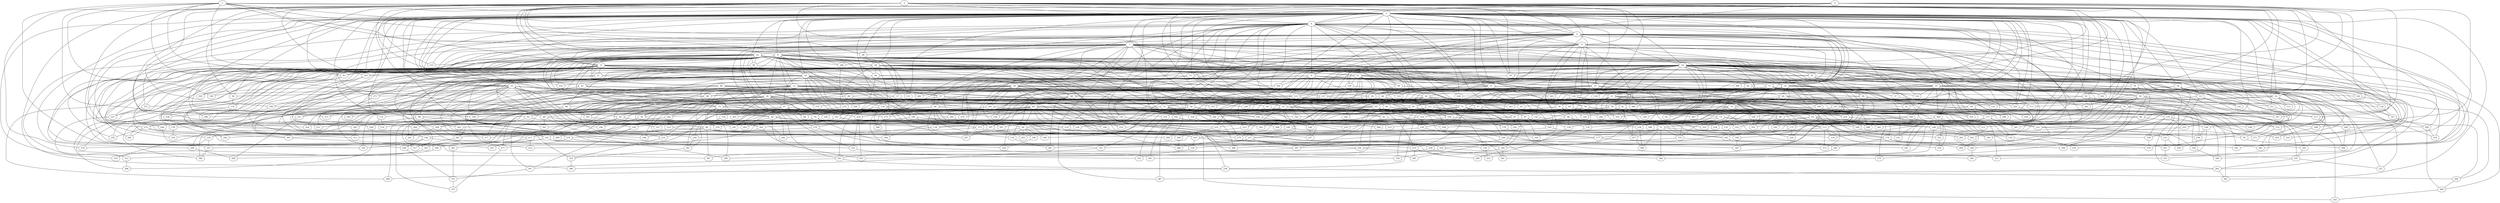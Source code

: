 strict graph "barabasi_albert_graph(400,3)" {
0;
1;
2;
3;
4;
5;
6;
7;
8;
9;
10;
11;
12;
13;
14;
15;
16;
17;
18;
19;
20;
21;
22;
23;
24;
25;
26;
27;
28;
29;
30;
31;
32;
33;
34;
35;
36;
37;
38;
39;
40;
41;
42;
43;
44;
45;
46;
47;
48;
49;
50;
51;
52;
53;
54;
55;
56;
57;
58;
59;
60;
61;
62;
63;
64;
65;
66;
67;
68;
69;
70;
71;
72;
73;
74;
75;
76;
77;
78;
79;
80;
81;
82;
83;
84;
85;
86;
87;
88;
89;
90;
91;
92;
93;
94;
95;
96;
97;
98;
99;
100;
101;
102;
103;
104;
105;
106;
107;
108;
109;
110;
111;
112;
113;
114;
115;
116;
117;
118;
119;
120;
121;
122;
123;
124;
125;
126;
127;
128;
129;
130;
131;
132;
133;
134;
135;
136;
137;
138;
139;
140;
141;
142;
143;
144;
145;
146;
147;
148;
149;
150;
151;
152;
153;
154;
155;
156;
157;
158;
159;
160;
161;
162;
163;
164;
165;
166;
167;
168;
169;
170;
171;
172;
173;
174;
175;
176;
177;
178;
179;
180;
181;
182;
183;
184;
185;
186;
187;
188;
189;
190;
191;
192;
193;
194;
195;
196;
197;
198;
199;
200;
201;
202;
203;
204;
205;
206;
207;
208;
209;
210;
211;
212;
213;
214;
215;
216;
217;
218;
219;
220;
221;
222;
223;
224;
225;
226;
227;
228;
229;
230;
231;
232;
233;
234;
235;
236;
237;
238;
239;
240;
241;
242;
243;
244;
245;
246;
247;
248;
249;
250;
251;
252;
253;
254;
255;
256;
257;
258;
259;
260;
261;
262;
263;
264;
265;
266;
267;
268;
269;
270;
271;
272;
273;
274;
275;
276;
277;
278;
279;
280;
281;
282;
283;
284;
285;
286;
287;
288;
289;
290;
291;
292;
293;
294;
295;
296;
297;
298;
299;
300;
301;
302;
303;
304;
305;
306;
307;
308;
309;
310;
311;
312;
313;
314;
315;
316;
317;
318;
319;
320;
321;
322;
323;
324;
325;
326;
327;
328;
329;
330;
331;
332;
333;
334;
335;
336;
337;
338;
339;
340;
341;
342;
343;
344;
345;
346;
347;
348;
349;
350;
351;
352;
353;
354;
355;
356;
357;
358;
359;
360;
361;
362;
363;
364;
365;
366;
367;
368;
369;
370;
371;
372;
373;
374;
375;
376;
377;
378;
379;
380;
381;
382;
383;
384;
385;
386;
387;
388;
389;
390;
391;
392;
393;
394;
395;
396;
397;
398;
399;
0 -- 3  [is_available=True, prob="1.0"];
0 -- 4  [is_available=True, prob="0.856176953314"];
0 -- 6  [is_available=True, prob="0.291679009699"];
0 -- 70  [is_available=True, prob="0.227763041459"];
0 -- 137  [is_available=True, prob="0.0287278995021"];
0 -- 202  [is_available=True, prob="1.0"];
0 -- 171  [is_available=True, prob="0.276693935734"];
0 -- 83  [is_available=True, prob="0.0638892438959"];
0 -- 213  [is_available=True, prob="1.0"];
0 -- 342  [is_available=True, prob="0.0916879487704"];
0 -- 153  [is_available=True, prob="0.180858209148"];
0 -- 122  [is_available=True, prob="0.678396579039"];
1 -- 3  [is_available=True, prob="0.416363867146"];
1 -- 7  [is_available=True, prob="0.276980738387"];
1 -- 104  [is_available=True, prob="0.352105052228"];
1 -- 9  [is_available=True, prob="0.57285625802"];
1 -- 10  [is_available=True, prob="0.800609737067"];
1 -- 44  [is_available=True, prob="0.997115001016"];
1 -- 175  [is_available=True, prob="0.529954454737"];
1 -- 17  [is_available=True, prob="0.566692059849"];
1 -- 21  [is_available=True, prob="0.918718082456"];
1 -- 92  [is_available=True, prob="1.0"];
1 -- 317  [is_available=True, prob="1.0"];
1 -- 158  [is_available=True, prob="0.440862467205"];
2 -- 3  [is_available=True, prob="0.873269892956"];
2 -- 4  [is_available=True, prob="0.522379779711"];
2 -- 5  [is_available=True, prob="1.0"];
2 -- 390  [is_available=True, prob="0.348691538203"];
2 -- 8  [is_available=True, prob="0.552592341468"];
2 -- 9  [is_available=True, prob="0.393808732065"];
2 -- 10  [is_available=True, prob="0.575813757681"];
2 -- 11  [is_available=True, prob="0.915385313866"];
2 -- 14  [is_available=True, prob="0.694895623803"];
2 -- 272  [is_available=True, prob="0.0707772108944"];
2 -- 18  [is_available=True, prob="0.512340552213"];
2 -- 22  [is_available=True, prob="0.159730219834"];
2 -- 26  [is_available=True, prob="0.0823599102797"];
2 -- 38  [is_available=True, prob="0.684424440407"];
2 -- 41  [is_available=True, prob="0.201399357771"];
2 -- 52  [is_available=True, prob="0.562044375026"];
2 -- 184  [is_available=True, prob="0.823220417617"];
2 -- 59  [is_available=True, prob="0.351767821187"];
2 -- 62  [is_available=True, prob="0.203176527476"];
2 -- 65  [is_available=True, prob="0.371472643864"];
2 -- 374  [is_available=True, prob="0.569786233538"];
2 -- 211  [is_available=True, prob="0.574110594378"];
2 -- 86  [is_available=True, prob="1.0"];
2 -- 221  [is_available=True, prob="0.467299885858"];
2 -- 105  [is_available=True, prob="1.0"];
2 -- 108  [is_available=True, prob="0.33826092211"];
2 -- 246  [is_available=True, prob="0.663618847532"];
2 -- 382  [is_available=True, prob="0.148125806194"];
3 -- 299  [is_available=True, prob="0.698373298138"];
3 -- 4  [is_available=True, prob="0.0952246336708"];
3 -- 5  [is_available=True, prob="0.103253190456"];
3 -- 6  [is_available=True, prob="0.489736242879"];
3 -- 7  [is_available=True, prob="0.956693069684"];
3 -- 8  [is_available=True, prob="1.0"];
3 -- 226  [is_available=True, prob="0.824251787529"];
3 -- 10  [is_available=True, prob="0.436452742797"];
3 -- 11  [is_available=True, prob="1.0"];
3 -- 12  [is_available=True, prob="0.911488618994"];
3 -- 258  [is_available=True, prob="1.0"];
3 -- 14  [is_available=True, prob="0.572824471925"];
3 -- 365  [is_available=True, prob="1.0"];
3 -- 16  [is_available=True, prob="0.37479440584"];
3 -- 18  [is_available=True, prob="1.0"];
3 -- 19  [is_available=True, prob="0.691887731374"];
3 -- 23  [is_available=True, prob="1.0"];
3 -- 25  [is_available=True, prob="1.0"];
3 -- 26  [is_available=True, prob="0.966364235872"];
3 -- 27  [is_available=True, prob="0.350338450426"];
3 -- 28  [is_available=True, prob="0.592052798995"];
3 -- 162  [is_available=True, prob="0.293987657341"];
3 -- 347  [is_available=True, prob="0.783193062013"];
3 -- 134  [is_available=True, prob="0.220094428844"];
3 -- 38  [is_available=True, prob="0.984458188077"];
3 -- 39  [is_available=True, prob="0.0131099840734"];
3 -- 168  [is_available=True, prob="0.409966393886"];
3 -- 169  [is_available=True, prob="1.0"];
3 -- 42  [is_available=True, prob="0.907332341148"];
3 -- 43  [is_available=True, prob="0.93343980041"];
3 -- 338  [is_available=True, prob="1.0"];
3 -- 177  [is_available=True, prob="0.731361728727"];
3 -- 178  [is_available=True, prob="0.542296370151"];
3 -- 179  [is_available=True, prob="0.524696843313"];
3 -- 52  [is_available=True, prob="0.823329414338"];
3 -- 53  [is_available=True, prob="0.111847604265"];
3 -- 55  [is_available=True, prob="1.0"];
3 -- 56  [is_available=True, prob="0.8419563886"];
3 -- 244  [is_available=True, prob="0.118083185339"];
3 -- 59  [is_available=True, prob="0.127609132215"];
3 -- 151  [is_available=True, prob="1.0"];
3 -- 64  [is_available=True, prob="1.0"];
3 -- 66  [is_available=True, prob="0.693390525925"];
3 -- 69  [is_available=True, prob="0.545248335436"];
3 -- 74  [is_available=True, prob="1.0"];
3 -- 311  [is_available=True, prob="0.737957520854"];
3 -- 77  [is_available=True, prob="0.950514431142"];
3 -- 206  [is_available=True, prob="0.41945257517"];
3 -- 79  [is_available=True, prob="0.727902883328"];
3 -- 80  [is_available=True, prob="1.0"];
3 -- 82  [is_available=True, prob="0.0986320679529"];
3 -- 215  [is_available=True, prob="0.518504767236"];
3 -- 335  [is_available=True, prob="0.314175482082"];
3 -- 350  [is_available=True, prob="0.598649380763"];
3 -- 165  [is_available=True, prob="0.949725566278"];
3 -- 188  [is_available=True, prob="0.865454456252"];
3 -- 98  [is_available=True, prob="0.940664122304"];
3 -- 166  [is_available=True, prob="0.705745943749"];
3 -- 105  [is_available=True, prob="0.419866682114"];
3 -- 363  [is_available=True, prob="1.0"];
3 -- 274  [is_available=True, prob="0.862254572064"];
3 -- 368  [is_available=True, prob="0.531447829945"];
3 -- 371  [is_available=True, prob="1.0"];
3 -- 116  [is_available=True, prob="0.89492971246"];
3 -- 117  [is_available=True, prob="0.633156223736"];
3 -- 153  [is_available=True, prob="1.0"];
3 -- 379  [is_available=True, prob="0.592956660032"];
3 -- 252  [is_available=True, prob="1.0"];
3 -- 290  [is_available=True, prob="0.224529076571"];
3 -- 383  [is_available=True, prob="1.0"];
4 -- 132  [is_available=True, prob="0.542118884294"];
4 -- 5  [is_available=True, prob="0.963603714125"];
4 -- 6  [is_available=True, prob="0.936434393814"];
4 -- 11  [is_available=True, prob="0.324847421225"];
4 -- 12  [is_available=True, prob="0.425217793548"];
4 -- 15  [is_available=True, prob="0.585339663007"];
4 -- 275  [is_available=True, prob="0.422961409063"];
4 -- 20  [is_available=True, prob="0.116844697634"];
4 -- 283  [is_available=True, prob="0.881734812232"];
4 -- 30  [is_available=True, prob="0.379593819708"];
4 -- 288  [is_available=True, prob="0.273110886919"];
4 -- 166  [is_available=True, prob="0.25476557239"];
4 -- 46  [is_available=True, prob="0.425277677539"];
4 -- 55  [is_available=True, prob="0.22695102126"];
4 -- 312  [is_available=True, prob="1.0"];
4 -- 58  [is_available=True, prob="1.0"];
4 -- 189  [is_available=True, prob="0.490641738294"];
4 -- 321  [is_available=True, prob="1.0"];
4 -- 200  [is_available=True, prob="0.171106841166"];
4 -- 77  [is_available=True, prob="0.894025370991"];
4 -- 336  [is_available=True, prob="0.126682406857"];
4 -- 343  [is_available=True, prob="0.996615550343"];
4 -- 271  [is_available=True, prob="1.0"];
4 -- 226  [is_available=True, prob="0.355278607033"];
4 -- 106  [is_available=True, prob="0.7719466441"];
4 -- 107  [is_available=True, prob="0.0470730888729"];
4 -- 238  [is_available=True, prob="0.82667615381"];
4 -- 119  [is_available=True, prob="0.985718646378"];
4 -- 148  [is_available=True, prob="0.954967744198"];
4 -- 127  [is_available=True, prob="0.428785042049"];
5 -- 256  [is_available=True, prob="1.0"];
5 -- 133  [is_available=True, prob="0.24450386092"];
5 -- 7  [is_available=True, prob="0.519371201166"];
5 -- 14  [is_available=True, prob="0.666290759961"];
5 -- 143  [is_available=True, prob="0.420198711505"];
5 -- 18  [is_available=True, prob="1.0"];
5 -- 275  [is_available=True, prob="0.958697095479"];
5 -- 276  [is_available=True, prob="0.117062370632"];
5 -- 282  [is_available=True, prob="0.336634458685"];
5 -- 32  [is_available=True, prob="0.458203813031"];
5 -- 33  [is_available=True, prob="1.0"];
5 -- 290  [is_available=True, prob="1.0"];
5 -- 291  [is_available=True, prob="0.598297017923"];
5 -- 37  [is_available=True, prob="1.0"];
5 -- 172  [is_available=True, prob="0.736714096254"];
5 -- 181  [is_available=True, prob="1.0"];
5 -- 309  [is_available=True, prob="0.801491379018"];
5 -- 65  [is_available=True, prob="0.461295880976"];
5 -- 83  [is_available=True, prob="0.727519340706"];
5 -- 270  [is_available=True, prob="0.920592923002"];
5 -- 224  [is_available=True, prob="0.907213172636"];
5 -- 355  [is_available=True, prob="1.0"];
5 -- 101  [is_available=True, prob="0.12964984114"];
5 -- 358  [is_available=True, prob="0.755604014431"];
5 -- 365  [is_available=True, prob="0.825099020969"];
5 -- 368  [is_available=True, prob="0.427625648212"];
5 -- 120  [is_available=True, prob="1.0"];
6 -- 237  [is_available=True, prob="1.0"];
6 -- 294  [is_available=True, prob="1.0"];
6 -- 40  [is_available=True, prob="0.0907273120129"];
6 -- 13  [is_available=True, prob="0.653268950062"];
6 -- 15  [is_available=True, prob="0.519363976493"];
6 -- 368  [is_available=True, prob="1.0"];
6 -- 173  [is_available=True, prob="0.955743642236"];
6 -- 115  [is_available=True, prob="1.0"];
6 -- 382  [is_available=True, prob="0.657072578841"];
6 -- 54  [is_available=True, prob="1.0"];
6 -- 100  [is_available=True, prob="0.898866557446"];
6 -- 154  [is_available=True, prob="0.143814436393"];
6 -- 27  [is_available=True, prob="0.71992980151"];
6 -- 350  [is_available=True, prob="0.381614761135"];
6 -- 319  [is_available=True, prob="0.115303548197"];
7 -- 8  [is_available=True, prob="0.0762099187635"];
7 -- 387  [is_available=True, prob="0.656263998312"];
7 -- 22  [is_available=True, prob="0.370420050363"];
7 -- 152  [is_available=True, prob="0.650401287821"];
7 -- 26  [is_available=True, prob="1.0"];
7 -- 285  [is_available=True, prob="0.451477746491"];
7 -- 33  [is_available=True, prob="0.574438795388"];
7 -- 34  [is_available=True, prob="1.0"];
7 -- 164  [is_available=True, prob="1.0"];
7 -- 296  [is_available=True, prob="0.912787757712"];
7 -- 45  [is_available=True, prob="0.855560113377"];
7 -- 46  [is_available=True, prob="1.0"];
7 -- 50  [is_available=True, prob="1.0"];
7 -- 51  [is_available=True, prob="0.569159817476"];
7 -- 57  [is_available=True, prob="0.702404360332"];
7 -- 68  [is_available=True, prob="0.0260132075329"];
7 -- 71  [is_available=True, prob="0.978075302889"];
7 -- 201  [is_available=True, prob="0.707238507888"];
7 -- 75  [is_available=True, prob="0.371241991669"];
7 -- 84  [is_available=True, prob="0.918840239278"];
7 -- 220  [is_available=True, prob="0.796266059377"];
7 -- 228  [is_available=True, prob="0.936177857698"];
7 -- 357  [is_available=True, prob="1.0"];
7 -- 106  [is_available=True, prob="0.765221014626"];
7 -- 289  [is_available=True, prob="0.967267180366"];
7 -- 112  [is_available=True, prob="0.786210704796"];
7 -- 369  [is_available=True, prob="1.0"];
7 -- 376  [is_available=True, prob="0.641475901487"];
8 -- 128  [is_available=True, prob="0.97459982453"];
8 -- 9  [is_available=True, prob="1.0"];
8 -- 215  [is_available=True, prob="1.0"];
8 -- 13  [is_available=True, prob="0.527919274509"];
8 -- 399  [is_available=True, prob="0.474757047107"];
8 -- 17  [is_available=True, prob="0.759879861282"];
8 -- 19  [is_available=True, prob="0.412302738257"];
8 -- 278  [is_available=True, prob="0.390376961453"];
8 -- 151  [is_available=True, prob="0.147024970073"];
8 -- 24  [is_available=True, prob="0.854850050838"];
8 -- 153  [is_available=True, prob="1.0"];
8 -- 155  [is_available=True, prob="0.643740671712"];
8 -- 30  [is_available=True, prob="0.537452049202"];
8 -- 162  [is_available=True, prob="0.0315783365892"];
8 -- 219  [is_available=True, prob="0.912673614822"];
8 -- 36  [is_available=True, prob="1.0"];
8 -- 39  [is_available=True, prob="0.800957836981"];
8 -- 168  [is_available=True, prob="0.411455873235"];
8 -- 41  [is_available=True, prob="0.517787401315"];
8 -- 305  [is_available=True, prob="1.0"];
8 -- 51  [is_available=True, prob="1.0"];
8 -- 58  [is_available=True, prob="0.506476907335"];
8 -- 316  [is_available=True, prob="1.0"];
8 -- 192  [is_available=True, prob="0.9583802835"];
8 -- 66  [is_available=True, prob="1.0"];
8 -- 75  [is_available=True, prob="0.324266728199"];
8 -- 76  [is_available=True, prob="0.0854638051205"];
8 -- 227  [is_available=True, prob="0.162904600238"];
8 -- 87  [is_available=True, prob="0.837738867155"];
8 -- 91  [is_available=True, prob="1.0"];
8 -- 99  [is_available=True, prob="0.196341128912"];
8 -- 230  [is_available=True, prob="0.595611438228"];
8 -- 167  [is_available=True, prob="0.951386987586"];
8 -- 236  [is_available=True, prob="1.0"];
8 -- 244  [is_available=True, prob="0.641600538748"];
8 -- 297  [is_available=True, prob="0.80809193143"];
9 -- 135  [is_available=True, prob="0.537558358421"];
9 -- 13  [is_available=True, prob="1.0"];
9 -- 16  [is_available=True, prob="0.318906100507"];
9 -- 146  [is_available=True, prob="0.369818546339"];
9 -- 147  [is_available=True, prob="0.404191866517"];
9 -- 21  [is_available=True, prob="0.19060659576"];
9 -- 158  [is_available=True, prob="0.455211661708"];
9 -- 305  [is_available=True, prob="1.0"];
9 -- 170  [is_available=True, prob="0.249536735506"];
9 -- 172  [is_available=True, prob="0.173227576192"];
9 -- 45  [is_available=True, prob="0.316946611274"];
9 -- 49  [is_available=True, prob="0.674172219483"];
9 -- 56  [is_available=True, prob="0.378500243417"];
9 -- 61  [is_available=True, prob="0.614915466095"];
9 -- 62  [is_available=True, prob="0.346504309849"];
9 -- 324  [is_available=True, prob="0.865669149246"];
9 -- 73  [is_available=True, prob="0.223330654195"];
9 -- 397  [is_available=True, prob="0.908785516113"];
9 -- 89  [is_available=True, prob="1.0"];
9 -- 97  [is_available=True, prob="0.0643542252394"];
9 -- 98  [is_available=True, prob="0.386824993413"];
9 -- 105  [is_available=True, prob="0.941087150294"];
9 -- 253  [is_available=True, prob="0.64027257804"];
9 -- 19  [is_available=True, prob="0.99779021145"];
9 -- 361  [is_available=True, prob="0.33455209663"];
9 -- 125  [is_available=True, prob="0.962488203968"];
10 -- 324  [is_available=True, prob="1.0"];
10 -- 231  [is_available=True, prob="1.0"];
10 -- 393  [is_available=True, prob="0.946336184143"];
10 -- 266  [is_available=True, prob="0.488234127198"];
10 -- 305  [is_available=True, prob="0.978340305966"];
10 -- 204  [is_available=True, prob="1.0"];
10 -- 237  [is_available=True, prob="0.20383326045"];
10 -- 302  [is_available=True, prob="0.853559942039"];
10 -- 17  [is_available=True, prob="0.0681846539028"];
10 -- 82  [is_available=True, prob="0.540884054837"];
10 -- 342  [is_available=True, prob="0.719969613793"];
10 -- 311  [is_available=True, prob="0.974590266353"];
10 -- 185  [is_available=True, prob="0.540453089032"];
10 -- 90  [is_available=True, prob="0.160975677056"];
10 -- 338  [is_available=True, prob="0.709855127252"];
10 -- 191  [is_available=True, prob="0.0895486255359"];
11 -- 128  [is_available=True, prob="0.182758992012"];
11 -- 69  [is_available=True, prob="1.0"];
11 -- 198  [is_available=True, prob="1.0"];
11 -- 328  [is_available=True, prob="0.293957684209"];
11 -- 12  [is_available=True, prob="0.342265669393"];
11 -- 15  [is_available=True, prob="0.269761718019"];
11 -- 118  [is_available=True, prob="1.0"];
11 -- 22  [is_available=True, prob="0.886930601109"];
11 -- 119  [is_available=True, prob="0.253423867131"];
11 -- 164  [is_available=True, prob="0.181607437233"];
11 -- 319  [is_available=True, prob="0.0902954317781"];
11 -- 124  [is_available=True, prob="0.609914086404"];
11 -- 61  [is_available=True, prob="0.905520156633"];
11 -- 133  [is_available=True, prob="0.267912098101"];
12 -- 34  [is_available=True, prob="1.0"];
12 -- 42  [is_available=True, prob="0.0267888312261"];
12 -- 194  [is_available=True, prob="0.672955396816"];
12 -- 207  [is_available=True, prob="0.594680158777"];
12 -- 25  [is_available=True, prob="1.0"];
12 -- 157  [is_available=True, prob="0.0152891092538"];
13 -- 133  [is_available=True, prob="0.330957600936"];
13 -- 37  [is_available=True, prob="1.0"];
13 -- 391  [is_available=True, prob="0.796189677577"];
13 -- 170  [is_available=True, prob="0.574712438362"];
13 -- 203  [is_available=True, prob="0.170275931697"];
13 -- 78  [is_available=True, prob="0.110456643501"];
13 -- 376  [is_available=True, prob="0.651312380654"];
13 -- 114  [is_available=True, prob="0.357681405209"];
13 -- 20  [is_available=True, prob="0.894015394429"];
13 -- 341  [is_available=True, prob="0.922401201424"];
13 -- 151  [is_available=True, prob="0.618723870273"];
13 -- 88  [is_available=True, prob="1.0"];
13 -- 380  [is_available=True, prob="0.132960771783"];
13 -- 31  [is_available=True, prob="0.348786765603"];
14 -- 257  [is_available=True, prob="0.312963170914"];
14 -- 132  [is_available=True, prob="1.0"];
14 -- 262  [is_available=True, prob="0.40448370295"];
14 -- 137  [is_available=True, prob="0.538365087807"];
14 -- 394  [is_available=True, prob="0.882374804142"];
14 -- 141  [is_available=True, prob="0.934760818431"];
14 -- 143  [is_available=True, prob="0.778551287801"];
14 -- 16  [is_available=True, prob="0.000156034506158"];
14 -- 20  [is_available=True, prob="1.0"];
14 -- 21  [is_available=True, prob="0.9423395981"];
14 -- 23  [is_available=True, prob="0.973467116372"];
14 -- 25  [is_available=True, prob="0.856733286402"];
14 -- 29  [is_available=True, prob="0.21184201657"];
14 -- 31  [is_available=True, prob="0.512178278219"];
14 -- 33  [is_available=True, prob="0.21002030505"];
14 -- 291  [is_available=True, prob="0.505945696096"];
14 -- 36  [is_available=True, prob="0.870965227694"];
14 -- 167  [is_available=True, prob="0.697802672757"];
14 -- 44  [is_available=True, prob="0.561728983885"];
14 -- 301  [is_available=True, prob="1.0"];
14 -- 304  [is_available=True, prob="0.55016859556"];
14 -- 48  [is_available=True, prob="0.847085243615"];
14 -- 50  [is_available=True, prob="0.97461009207"];
14 -- 51  [is_available=True, prob="0.481549159687"];
14 -- 310  [is_available=True, prob="0.295976917008"];
14 -- 300  [is_available=True, prob="0.0761410016356"];
14 -- 186  [is_available=True, prob="0.737569047147"];
14 -- 59  [is_available=True, prob="1.0"];
14 -- 189  [is_available=True, prob="1.0"];
14 -- 318  [is_available=True, prob="0.815347032564"];
14 -- 322  [is_available=True, prob="0.254043629593"];
14 -- 202  [is_available=True, prob="0.0330999631935"];
14 -- 76  [is_available=True, prob="0.675970636154"];
14 -- 81  [is_available=True, prob="0.408906896873"];
14 -- 83  [is_available=True, prob="0.519564877909"];
14 -- 87  [is_available=True, prob="0.14208737812"];
14 -- 346  [is_available=True, prob="0.202579400159"];
14 -- 91  [is_available=True, prob="0.197535116386"];
14 -- 95  [is_available=True, prob="0.383719336262"];
14 -- 96  [is_available=True, prob="1.0"];
14 -- 353  [is_available=True, prob="1.0"];
14 -- 354  [is_available=True, prob="0.864438309909"];
14 -- 101  [is_available=True, prob="1.0"];
14 -- 108  [is_available=True, prob="0.776832990556"];
14 -- 109  [is_available=True, prob="0.419236326663"];
14 -- 112  [is_available=True, prob="0.197463717543"];
14 -- 242  [is_available=True, prob="0.867707818289"];
14 -- 120  [is_available=True, prob="0.530351661622"];
14 -- 149  [is_available=True, prob="0.858979197907"];
15 -- 192  [is_available=True, prob="1.0"];
15 -- 102  [is_available=True, prob="0.860516187349"];
15 -- 104  [is_available=True, prob="0.675088134011"];
15 -- 234  [is_available=True, prob="1.0"];
15 -- 362  [is_available=True, prob="0.273062490117"];
15 -- 260  [is_available=True, prob="0.880168355585"];
15 -- 266  [is_available=True, prob="0.22809293441"];
16 -- 147  [is_available=True, prob="0.652520433386"];
16 -- 259  [is_available=True, prob="1.0"];
16 -- 81  [is_available=True, prob="1.0"];
16 -- 115  [is_available=True, prob="1.0"];
16 -- 315  [is_available=True, prob="1.0"];
16 -- 124  [is_available=True, prob="0.943707110209"];
16 -- 222  [is_available=True, prob="0.501068956817"];
17 -- 212  [is_available=True, prob="0.610300423613"];
17 -- 85  [is_available=True, prob="0.124996520095"];
18 -- 71  [is_available=True, prob="0.982033046129"];
18 -- 113  [is_available=True, prob="0.843562731584"];
18 -- 131  [is_available=True, prob="0.229978943227"];
18 -- 53  [is_available=True, prob="0.253443885019"];
18 -- 29  [is_available=True, prob="0.845130090964"];
19 -- 140  [is_available=True, prob="0.898785360687"];
19 -- 272  [is_available=True, prob="0.0716820131734"];
19 -- 273  [is_available=True, prob="1.0"];
19 -- 23  [is_available=True, prob="0.992396981975"];
19 -- 285  [is_available=True, prob="1.0"];
19 -- 30  [is_available=True, prob="0.579219479263"];
19 -- 161  [is_available=True, prob="1.0"];
19 -- 41  [is_available=True, prob="0.774856505727"];
19 -- 299  [is_available=True, prob="0.267435749186"];
19 -- 178  [is_available=True, prob="1.0"];
19 -- 53  [is_available=True, prob="0.451671297105"];
19 -- 57  [is_available=True, prob="0.994040992999"];
19 -- 188  [is_available=True, prob="0.395971124912"];
19 -- 67  [is_available=True, prob="0.675474983645"];
19 -- 208  [is_available=True, prob="0.874348634246"];
19 -- 337  [is_available=True, prob="0.438781770018"];
19 -- 350  [is_available=True, prob="0.119036030963"];
19 -- 380  [is_available=True, prob="0.117265135026"];
19 -- 235  [is_available=True, prob="1.0"];
19 -- 109  [is_available=True, prob="0.559176248065"];
19 -- 110  [is_available=True, prob="1.0"];
19 -- 115  [is_available=True, prob="0.981782418044"];
19 -- 252  [is_available=True, prob="0.88767325889"];
20 -- 109  [is_available=True, prob="1.0"];
20 -- 47  [is_available=True, prob="0.569744979382"];
20 -- 156  [is_available=True, prob="0.105445177817"];
21 -- 34  [is_available=True, prob="0.822089589856"];
21 -- 371  [is_available=True, prob="0.224527836852"];
22 -- 265  [is_available=True, prob="1.0"];
22 -- 140  [is_available=True, prob="0.371396218308"];
22 -- 269  [is_available=True, prob="1.0"];
22 -- 142  [is_available=True, prob="0.131870383415"];
22 -- 24  [is_available=True, prob="0.705284444221"];
22 -- 281  [is_available=True, prob="1.0"];
22 -- 27  [is_available=True, prob="0.89734839044"];
22 -- 28  [is_available=True, prob="0.912593509246"];
22 -- 32  [is_available=True, prob="0.755207811417"];
22 -- 35  [is_available=True, prob="1.0"];
22 -- 166  [is_available=True, prob="1.0"];
22 -- 39  [is_available=True, prob="0.843258886525"];
22 -- 49  [is_available=True, prob="1.0"];
22 -- 196  [is_available=True, prob="0.66813180339"];
22 -- 200  [is_available=True, prob="0.812521094263"];
22 -- 93  [is_available=True, prob="0.564646211572"];
22 -- 227  [is_available=True, prob="1.0"];
22 -- 111  [is_available=True, prob="0.634341173639"];
22 -- 252  [is_available=True, prob="0.404008602968"];
23 -- 228  [is_available=True, prob="0.205479536576"];
23 -- 334  [is_available=True, prob="0.888229553955"];
23 -- 198  [is_available=True, prob="0.212527426133"];
23 -- 232  [is_available=True, prob="0.707858195868"];
23 -- 137  [is_available=True, prob="0.653731002273"];
23 -- 80  [is_available=True, prob="1.0"];
23 -- 52  [is_available=True, prob="0.624457995533"];
23 -- 318  [is_available=True, prob="0.189827265388"];
23 -- 24  [is_available=True, prob="0.3666248588"];
23 -- 121  [is_available=True, prob="0.788368972068"];
23 -- 220  [is_available=True, prob="0.442857715652"];
23 -- 190  [is_available=True, prob="0.903459548987"];
23 -- 31  [is_available=True, prob="0.583265360659"];
24 -- 388  [is_available=True, prob="0.302024416305"];
24 -- 277  [is_available=True, prob="0.199182226567"];
24 -- 35  [is_available=True, prob="1.0"];
24 -- 292  [is_available=True, prob="1.0"];
24 -- 293  [is_available=True, prob="0.293521680136"];
24 -- 171  [is_available=True, prob="0.944677833615"];
24 -- 301  [is_available=True, prob="0.878280408455"];
24 -- 56  [is_available=True, prob="0.122648874316"];
24 -- 60  [is_available=True, prob="0.367253494183"];
24 -- 67  [is_available=True, prob="0.340011773773"];
24 -- 196  [is_available=True, prob="0.118609362473"];
24 -- 330  [is_available=True, prob="0.0301514298504"];
24 -- 203  [is_available=True, prob="1.0"];
24 -- 205  [is_available=True, prob="0.244124992376"];
24 -- 336  [is_available=True, prob="0.971925004542"];
24 -- 215  [is_available=True, prob="0.0646303349078"];
24 -- 230  [is_available=True, prob="0.302950826187"];
24 -- 246  [is_available=True, prob="1.0"];
24 -- 122  [is_available=True, prob="0.0723910113369"];
25 -- 304  [is_available=True, prob="1.0"];
25 -- 38  [is_available=True, prob="0.838068449821"];
25 -- 392  [is_available=True, prob="0.270620441659"];
25 -- 329  [is_available=True, prob="0.257965661432"];
25 -- 43  [is_available=True, prob="0.482672338203"];
25 -- 78  [is_available=True, prob="0.883578048671"];
25 -- 206  [is_available=True, prob="0.734885871628"];
25 -- 99  [is_available=True, prob="0.347511970494"];
25 -- 334  [is_available=True, prob="1.0"];
25 -- 248  [is_available=True, prob="0.369757444494"];
25 -- 332  [is_available=True, prob="0.727387297604"];
25 -- 122  [is_available=True, prob="1.0"];
25 -- 283  [is_available=True, prob="1.0"];
25 -- 92  [is_available=True, prob="0.376556631327"];
26 -- 28  [is_available=True, prob="0.619844424901"];
27 -- 128  [is_available=True, prob="0.705072129343"];
27 -- 37  [is_available=True, prob="0.167614995775"];
27 -- 182  [is_available=True, prob="0.608858927736"];
27 -- 79  [is_available=True, prob="0.537056520976"];
27 -- 80  [is_available=True, prob="1.0"];
27 -- 50  [is_available=True, prob="0.917606957551"];
27 -- 158  [is_available=True, prob="0.432273413299"];
27 -- 55  [is_available=True, prob="1.0"];
27 -- 152  [is_available=True, prob="0.45951870328"];
27 -- 54  [is_available=True, prob="0.346586975708"];
27 -- 156  [is_available=True, prob="1.0"];
27 -- 29  [is_available=True, prob="0.686770343687"];
27 -- 126  [is_available=True, prob="0.747227174211"];
27 -- 165  [is_available=True, prob="0.979596104461"];
28 -- 278  [is_available=True, prob="0.354669124898"];
28 -- 135  [is_available=True, prob="0.648634035765"];
28 -- 265  [is_available=True, prob="0.978445906046"];
28 -- 396  [is_available=True, prob="0.138230605824"];
28 -- 146  [is_available=True, prob="0.637630302082"];
28 -- 157  [is_available=True, prob="0.449836788667"];
28 -- 35  [is_available=True, prob="0.904001901731"];
28 -- 295  [is_available=True, prob="0.0410150112867"];
28 -- 40  [is_available=True, prob="1.0"];
28 -- 42  [is_available=True, prob="0.422815916725"];
28 -- 44  [is_available=True, prob="0.513055496688"];
28 -- 45  [is_available=True, prob="0.992402324109"];
28 -- 46  [is_available=True, prob="0.637641934769"];
28 -- 48  [is_available=True, prob="1.0"];
28 -- 65  [is_available=True, prob="1.0"];
28 -- 326  [is_available=True, prob="0.55578776687"];
28 -- 77  [is_available=True, prob="1.0"];
28 -- 211  [is_available=True, prob="0.318091102193"];
28 -- 85  [is_available=True, prob="0.934435122276"];
28 -- 214  [is_available=True, prob="0.137600226221"];
28 -- 88  [is_available=True, prob="0.91383163874"];
28 -- 89  [is_available=True, prob="0.17410769394"];
28 -- 235  [is_available=True, prob="1.0"];
28 -- 366  [is_available=True, prob="0.170522713465"];
28 -- 367  [is_available=True, prob="1.0"];
28 -- 374  [is_available=True, prob="0.71706062565"];
28 -- 121  [is_available=True, prob="0.129957416769"];
28 -- 124  [is_available=True, prob="0.95643861609"];
29 -- 294  [is_available=True, prob="0.546428031059"];
29 -- 70  [is_available=True, prob="0.836446783447"];
29 -- 199  [is_available=True, prob="0.0404123932993"];
29 -- 141  [is_available=True, prob="0.205154165897"];
29 -- 280  [is_available=True, prob="1.0"];
29 -- 378  [is_available=True, prob="0.0792249903973"];
30 -- 194  [is_available=True, prob="0.227885838567"];
30 -- 240  [is_available=True, prob="0.0102251403068"];
30 -- 183  [is_available=True, prob="1.0"];
30 -- 123  [is_available=True, prob="1.0"];
31 -- 32  [is_available=True, prob="0.842376227041"];
31 -- 288  [is_available=True, prob="0.0941720406179"];
31 -- 308  [is_available=True, prob="1.0"];
31 -- 293  [is_available=True, prob="0.0688608069192"];
31 -- 134  [is_available=True, prob="0.176009394078"];
31 -- 145  [is_available=True, prob="1.0"];
31 -- 40  [is_available=True, prob="0.182194622686"];
31 -- 76  [is_available=True, prob="0.86807544393"];
31 -- 47  [is_available=True, prob="0.124121920249"];
31 -- 72  [is_available=True, prob="0.432974770313"];
31 -- 370  [is_available=True, prob="0.552231032509"];
31 -- 269  [is_available=True, prob="0.426123082786"];
31 -- 398  [is_available=True, prob="0.807551675766"];
31 -- 54  [is_available=True, prob="0.653977307336"];
31 -- 88  [is_available=True, prob="0.152390331178"];
31 -- 120  [is_available=True, prob="0.830841406596"];
32 -- 248  [is_available=True, prob="1.0"];
33 -- 64  [is_available=True, prob="0.757487028395"];
33 -- 353  [is_available=True, prob="0.818950234869"];
33 -- 331  [is_available=True, prob="0.586966654546"];
33 -- 264  [is_available=True, prob="0.201971623359"];
33 -- 106  [is_available=True, prob="0.823939018605"];
33 -- 263  [is_available=True, prob="0.755063816804"];
33 -- 144  [is_available=True, prob="0.536047275076"];
33 -- 243  [is_available=True, prob="0.28144558174"];
33 -- 180  [is_available=True, prob="0.307331396402"];
33 -- 149  [is_available=True, prob="1.0"];
33 -- 118  [is_available=True, prob="0.77445450032"];
33 -- 202  [is_available=True, prob="0.0048241428785"];
33 -- 190  [is_available=True, prob="0.505882087411"];
34 -- 257  [is_available=True, prob="0.982077754558"];
34 -- 213  [is_available=True, prob="1.0"];
34 -- 67  [is_available=True, prob="0.267748115826"];
34 -- 36  [is_available=True, prob="1.0"];
34 -- 200  [is_available=True, prob="0.0287703864921"];
34 -- 201  [is_available=True, prob="0.640286911888"];
34 -- 236  [is_available=True, prob="0.128687026439"];
34 -- 371  [is_available=True, prob="0.521262759199"];
34 -- 397  [is_available=True, prob="0.694476878456"];
34 -- 48  [is_available=True, prob="0.522523595542"];
34 -- 216  [is_available=True, prob="0.634644676802"];
34 -- 195  [is_available=True, prob="0.0132382407116"];
34 -- 84  [is_available=True, prob="0.178092374279"];
34 -- 184  [is_available=True, prob="1.0"];
34 -- 377  [is_available=True, prob="0.880256859225"];
34 -- 127  [is_available=True, prob="0.160489686792"];
34 -- 232  [is_available=True, prob="0.17667091203"];
34 -- 85  [is_available=True, prob="1.0"];
35 -- 192  [is_available=True, prob="0.168407217396"];
35 -- 320  [is_available=True, prob="0.700052071041"];
35 -- 103  [is_available=True, prob="0.114408946272"];
35 -- 79  [is_available=True, prob="0.511757942317"];
35 -- 183  [is_available=True, prob="0.898521861375"];
35 -- 381  [is_available=True, prob="0.6058466307"];
35 -- 223  [is_available=True, prob="1.0"];
36 -- 96  [is_available=True, prob="1.0"];
36 -- 267  [is_available=True, prob="0.846744921369"];
36 -- 100  [is_available=True, prob="0.50678835968"];
36 -- 69  [is_available=True, prob="1.0"];
36 -- 233  [is_available=True, prob="0.74255651264"];
36 -- 43  [is_available=True, prob="0.541736871786"];
36 -- 47  [is_available=True, prob="0.912954238433"];
36 -- 148  [is_available=True, prob="1.0"];
36 -- 216  [is_available=True, prob="0.601895384787"];
36 -- 228  [is_available=True, prob="0.905480693579"];
36 -- 383  [is_available=True, prob="0.161363387146"];
37 -- 239  [is_available=True, prob="0.334022872101"];
38 -- 135  [is_available=True, prob="0.403065894774"];
39 -- 313  [is_available=True, prob="0.999584195868"];
39 -- 150  [is_available=True, prob="0.415765244098"];
40 -- 63  [is_available=True, prob="1.0"];
40 -- 142  [is_available=True, prob="1.0"];
41 -- 263  [is_available=True, prob="0.283759473186"];
41 -- 327  [is_available=True, prob="1.0"];
41 -- 340  [is_available=True, prob="1.0"];
41 -- 185  [is_available=True, prob="1.0"];
41 -- 57  [is_available=True, prob="0.956704546789"];
42 -- 384  [is_available=True, prob="0.0362642456532"];
42 -- 333  [is_available=True, prob="0.878756336814"];
42 -- 176  [is_available=True, prob="1.0"];
42 -- 123  [is_available=True, prob="0.758279411767"];
43 -- 132  [is_available=True, prob="1.0"];
44 -- 160  [is_available=True, prob="0.198718917998"];
44 -- 161  [is_available=True, prob="0.474615890389"];
44 -- 335  [is_available=True, prob="0.967264015696"];
45 -- 238  [is_available=True, prob="0.662772566104"];
45 -- 49  [is_available=True, prob="0.0185595017502"];
45 -- 334  [is_available=True, prob="0.864717764824"];
45 -- 222  [is_available=True, prob="0.258873556675"];
46 -- 68  [is_available=True, prob="1.0"];
46 -- 102  [is_available=True, prob="0.0599419097389"];
46 -- 70  [is_available=True, prob="0.440460627295"];
46 -- 348  [is_available=True, prob="0.826053567272"];
46 -- 74  [is_available=True, prob="0.607459140659"];
46 -- 167  [is_available=True, prob="0.915227856366"];
46 -- 364  [is_available=True, prob="0.967699450228"];
46 -- 346  [is_available=True, prob="0.612407000941"];
47 -- 97  [is_available=True, prob="0.332348833634"];
47 -- 66  [is_available=True, prob="1.0"];
47 -- 297  [is_available=True, prob="0.500862396501"];
47 -- 87  [is_available=True, prob="0.793593280437"];
48 -- 267  [is_available=True, prob="1.0"];
48 -- 326  [is_available=True, prob="1.0"];
48 -- 262  [is_available=True, prob="0.515217156749"];
48 -- 139  [is_available=True, prob="0.722067320005"];
48 -- 226  [is_available=True, prob="1.0"];
48 -- 121  [is_available=True, prob="0.558204588452"];
48 -- 60  [is_available=True, prob="0.0545451600719"];
48 -- 61  [is_available=True, prob="1.0"];
49 -- 99  [is_available=True, prob="1.0"];
49 -- 81  [is_available=True, prob="0.704576304271"];
49 -- 145  [is_available=True, prob="0.952216075088"];
49 -- 163  [is_available=True, prob="0.597889300482"];
49 -- 277  [is_available=True, prob="0.604446958285"];
49 -- 287  [is_available=True, prob="1.0"];
50 -- 235  [is_available=True, prob="0.346955202729"];
50 -- 107  [is_available=True, prob="0.656755086429"];
50 -- 181  [is_available=True, prob="0.424263242528"];
50 -- 398  [is_available=True, prob="0.576949825425"];
50 -- 381  [is_available=True, prob="1.0"];
50 -- 63  [is_available=True, prob="1.0"];
51 -- 225  [is_available=True, prob="1.0"];
51 -- 354  [is_available=True, prob="0.155535307673"];
51 -- 101  [is_available=True, prob="1.0"];
51 -- 268  [is_available=True, prob="0.482327624057"];
51 -- 209  [is_available=True, prob="0.818432509128"];
51 -- 210  [is_available=True, prob="0.836500723477"];
51 -- 182  [is_available=True, prob="0.476314446838"];
51 -- 264  [is_available=True, prob="1.0"];
51 -- 58  [is_available=True, prob="0.225085505424"];
51 -- 60  [is_available=True, prob="0.669761429205"];
51 -- 62  [is_available=True, prob="0.0452633253313"];
51 -- 351  [is_available=True, prob="0.424294803701"];
52 -- 247  [is_available=True, prob="0.8016967605"];
52 -- 110  [is_available=True, prob="0.700060905665"];
52 -- 111  [is_available=True, prob="0.837116577609"];
52 -- 112  [is_available=True, prob="0.27911269284"];
52 -- 339  [is_available=True, prob="1.0"];
52 -- 245  [is_available=True, prob="1.0"];
53 -- 258  [is_available=True, prob="0.12283984729"];
53 -- 233  [is_available=True, prob="0.62782149144"];
53 -- 75  [is_available=True, prob="0.986806002671"];
53 -- 141  [is_available=True, prob="0.747181824792"];
53 -- 247  [is_available=True, prob="0.46498111607"];
54 -- 264  [is_available=True, prob="1.0"];
54 -- 73  [is_available=True, prob="0.0906030940593"];
54 -- 138  [is_available=True, prob="1.0"];
54 -- 204  [is_available=True, prob="1.0"];
54 -- 176  [is_available=True, prob="0.898986197432"];
54 -- 114  [is_available=True, prob="0.753485318735"];
54 -- 248  [is_available=True, prob="1.0"];
55 -- 362  [is_available=True, prob="0.746586668682"];
55 -- 145  [is_available=True, prob="0.674053832898"];
55 -- 117  [is_available=True, prob="0.80812893103"];
55 -- 284  [is_available=True, prob="0.0241817169611"];
55 -- 382  [is_available=True, prob="1.0"];
56 -- 224  [is_available=True, prob="0.420459876394"];
56 -- 72  [is_available=True, prob="0.655896580476"];
56 -- 210  [is_available=True, prob="0.63936811963"];
56 -- 251  [is_available=True, prob="1.0"];
56 -- 92  [is_available=True, prob="0.0417970199534"];
57 -- 129  [is_available=True, prob="1.0"];
57 -- 131  [is_available=True, prob="0.761610426134"];
57 -- 68  [is_available=True, prob="0.419798470147"];
57 -- 107  [is_available=True, prob="0.878756714616"];
57 -- 108  [is_available=True, prob="1.0"];
57 -- 375  [is_available=True, prob="0.957201969354"];
57 -- 282  [is_available=True, prob="0.784942205094"];
58 -- 64  [is_available=True, prob="0.87881467753"];
58 -- 223  [is_available=True, prob="0.588660683333"];
59 -- 360  [is_available=True, prob="0.634955765631"];
59 -- 251  [is_available=True, prob="1.0"];
60 -- 336  [is_available=True, prob="0.977844032177"];
60 -- 98  [is_available=True, prob="0.0730461421218"];
60 -- 323  [is_available=True, prob="0.390412682046"];
60 -- 229  [is_available=True, prob="0.75569011719"];
60 -- 102  [is_available=True, prob="0.521093431371"];
60 -- 136  [is_available=True, prob="0.524339097999"];
60 -- 138  [is_available=True, prob="0.379261089738"];
60 -- 363  [is_available=True, prob="0.467516902774"];
60 -- 173  [is_available=True, prob="1.0"];
60 -- 344  [is_available=True, prob="0.746602190633"];
60 -- 82  [is_available=True, prob="1.0"];
60 -- 276  [is_available=True, prob="0.815818165957"];
60 -- 126  [is_available=True, prob="0.00557771010125"];
60 -- 89  [is_available=True, prob="1.0"];
60 -- 219  [is_available=True, prob="0.901179872578"];
60 -- 93  [is_available=True, prob="0.731435148744"];
60 -- 94  [is_available=True, prob="1.0"];
60 -- 319  [is_available=True, prob="0.66001708346"];
61 -- 129  [is_available=True, prob="0.774542269941"];
61 -- 392  [is_available=True, prob="1.0"];
61 -- 110  [is_available=True, prob="0.614588810664"];
61 -- 174  [is_available=True, prob="0.539356518766"];
61 -- 73  [is_available=True, prob="1.0"];
61 -- 185  [is_available=True, prob="1.0"];
61 -- 255  [is_available=True, prob="1.0"];
61 -- 63  [is_available=True, prob="0.709156028256"];
62 -- 111  [is_available=True, prob="1.0"];
62 -- 71  [is_available=True, prob="0.384174933788"];
63 -- 199  [is_available=True, prob="1.0"];
63 -- 221  [is_available=True, prob="1.0"];
63 -- 176  [is_available=True, prob="1.0"];
63 -- 168  [is_available=True, prob="0.602709863077"];
63 -- 180  [is_available=True, prob="0.517816923356"];
63 -- 213  [is_available=True, prob="1.0"];
63 -- 218  [is_available=True, prob="0.781466710713"];
63 -- 156  [is_available=True, prob="1.0"];
64 -- 352  [is_available=True, prob="1.0"];
64 -- 211  [is_available=True, prob="1.0"];
64 -- 307  [is_available=True, prob="1.0"];
64 -- 74  [is_available=True, prob="0.264058523053"];
64 -- 195  [is_available=True, prob="0.748865488137"];
65 -- 193  [is_available=True, prob="1.0"];
65 -- 197  [is_available=True, prob="0.000831529581943"];
65 -- 144  [is_available=True, prob="0.680684021536"];
65 -- 210  [is_available=True, prob="1.0"];
65 -- 86  [is_available=True, prob="0.346963461622"];
65 -- 95  [is_available=True, prob="0.769726935915"];
66 -- 72  [is_available=True, prob="1.0"];
66 -- 206  [is_available=True, prob="1.0"];
67 -- 224  [is_available=True, prob="0.975045417718"];
67 -- 393  [is_available=True, prob="0.171736684769"];
67 -- 173  [is_available=True, prob="0.472927161038"];
67 -- 304  [is_available=True, prob="0.0427263616989"];
67 -- 84  [is_available=True, prob="0.673824572973"];
67 -- 90  [is_available=True, prob="1.0"];
67 -- 282  [is_available=True, prob="1.0"];
67 -- 191  [is_available=True, prob="0.103808304134"];
68 -- 193  [is_available=True, prob="0.659944012141"];
68 -- 131  [is_available=True, prob="0.515452195299"];
68 -- 139  [is_available=True, prob="0.324252364538"];
68 -- 78  [is_available=True, prob="0.326023796898"];
68 -- 207  [is_available=True, prob="0.554609211211"];
68 -- 241  [is_available=True, prob="1.0"];
68 -- 163  [is_available=True, prob="0.170961984721"];
68 -- 345  [is_available=True, prob="1.0"];
68 -- 218  [is_available=True, prob="1.0"];
69 -- 357  [is_available=True, prob="0.694864243023"];
69 -- 329  [is_available=True, prob="0.110940390007"];
69 -- 398  [is_available=True, prob="0.480952121767"];
70 -- 97  [is_available=True, prob="0.166042299343"];
70 -- 261  [is_available=True, prob="0.438528130938"];
70 -- 114  [is_available=True, prob="1.0"];
70 -- 310  [is_available=True, prob="0.0313881245688"];
70 -- 279  [is_available=True, prob="0.365355485563"];
71 -- 356  [is_available=True, prob="0.680343766575"];
71 -- 136  [is_available=True, prob="0.00744814594171"];
71 -- 169  [is_available=True, prob="1.0"];
71 -- 154  [is_available=True, prob="0.890480708421"];
72 -- 257  [is_available=True, prob="1.0"];
72 -- 389  [is_available=True, prob="0.571710007498"];
72 -- 233  [is_available=True, prob="0.724914695625"];
72 -- 159  [is_available=True, prob="0.378335467636"];
72 -- 364  [is_available=True, prob="0.588417382849"];
72 -- 155  [is_available=True, prob="1.0"];
72 -- 127  [is_available=True, prob="1.0"];
73 -- 322  [is_available=True, prob="0.261509065139"];
73 -- 399  [is_available=True, prob="0.517860872146"];
73 -- 362  [is_available=True, prob="0.389820246559"];
73 -- 113  [is_available=True, prob="1.0"];
73 -- 308  [is_available=True, prob="0.556233986296"];
73 -- 149  [is_available=True, prob="0.628009834338"];
73 -- 123  [is_available=True, prob="0.828631996674"];
73 -- 125  [is_available=True, prob="0.887934411907"];
74 -- 96  [is_available=True, prob="1.0"];
74 -- 171  [is_available=True, prob="1.0"];
74 -- 205  [is_available=True, prob="1.0"];
74 -- 338  [is_available=True, prob="1.0"];
74 -- 155  [is_available=True, prob="0.475227648225"];
74 -- 214  [is_available=True, prob="1.0"];
74 -- 91  [is_available=True, prob="0.35457025528"];
75 -- 302  [is_available=True, prob="0.950447770403"];
75 -- 360  [is_available=True, prob="1.0"];
75 -- 340  [is_available=True, prob="1.0"];
75 -- 379  [is_available=True, prob="0.825839380481"];
75 -- 157  [is_available=True, prob="0.416731659281"];
76 -- 160  [is_available=True, prob="1.0"];
76 -- 203  [is_available=True, prob="0.792231972227"];
76 -- 144  [is_available=True, prob="0.510689342788"];
76 -- 307  [is_available=True, prob="1.0"];
76 -- 311  [is_available=True, prob="0.717599011752"];
77 -- 160  [is_available=True, prob="1.0"];
77 -- 197  [is_available=True, prob="0.632824173739"];
77 -- 263  [is_available=True, prob="1.0"];
77 -- 284  [is_available=True, prob="1.0"];
77 -- 234  [is_available=True, prob="0.231710875055"];
77 -- 332  [is_available=True, prob="0.934856032949"];
77 -- 307  [is_available=True, prob="0.670736313472"];
77 -- 118  [is_available=True, prob="1.0"];
77 -- 94  [is_available=True, prob="0.214723818259"];
78 -- 287  [is_available=True, prob="0.28232540272"];
78 -- 225  [is_available=True, prob="1.0"];
79 -- 232  [is_available=True, prob="0.680811361225"];
79 -- 270  [is_available=True, prob="0.429398651512"];
79 -- 177  [is_available=True, prob="0.146662868954"];
79 -- 274  [is_available=True, prob="0.494213829423"];
79 -- 246  [is_available=True, prob="1.0"];
79 -- 217  [is_available=True, prob="0.485933092751"];
79 -- 159  [is_available=True, prob="0.542701207214"];
80 -- 295  [is_available=True, prob="0.946861167356"];
81 -- 384  [is_available=True, prob="0.614541371017"];
81 -- 195  [is_available=True, prob="0.697464238477"];
81 -- 261  [is_available=True, prob="0.564998046502"];
81 -- 337  [is_available=True, prob="0.724156758783"];
81 -- 212  [is_available=True, prob="0.733392484343"];
81 -- 373  [is_available=True, prob="0.40571398073"];
81 -- 93  [is_available=True, prob="0.703044314848"];
82 -- 300  [is_available=True, prob="1.0"];
82 -- 303  [is_available=True, prob="0.365491581362"];
82 -- 90  [is_available=True, prob="0.576394993406"];
82 -- 138  [is_available=True, prob="0.0252440736971"];
83 -- 217  [is_available=True, prob="1.0"];
83 -- 292  [is_available=True, prob="0.415262974137"];
85 -- 172  [is_available=True, prob="0.781798008272"];
85 -- 117  [is_available=True, prob="0.0734319262057"];
85 -- 86  [is_available=True, prob="0.3259192459"];
86 -- 129  [is_available=True, prob="0.968705791588"];
86 -- 242  [is_available=True, prob="0.857139854166"];
86 -- 180  [is_available=True, prob="1.0"];
86 -- 116  [is_available=True, prob="0.182316280716"];
87 -- 225  [is_available=True, prob="0.203479911799"];
87 -- 165  [is_available=True, prob="0.937541048822"];
87 -- 198  [is_available=True, prob="0.752795649438"];
87 -- 328  [is_available=True, prob="0.653289555194"];
88 -- 290  [is_available=True, prob="0.61437172215"];
88 -- 104  [is_available=True, prob="0.434236208226"];
88 -- 301  [is_available=True, prob="0.162572226935"];
89 -- 391  [is_available=True, prob="0.23413494073"];
89 -- 348  [is_available=True, prob="0.470726075869"];
89 -- 94  [is_available=True, prob="0.761767289438"];
90 -- 103  [is_available=True, prob="0.546893595304"];
90 -- 331  [is_available=True, prob="0.504857332446"];
90 -- 367  [is_available=True, prob="0.629599811458"];
90 -- 377  [is_available=True, prob="0.00651404817993"];
90 -- 216  [is_available=True, prob="0.677594695758"];
90 -- 217  [is_available=True, prob="0.890970824729"];
90 -- 95  [is_available=True, prob="0.952325901966"];
92 -- 196  [is_available=True, prob="1.0"];
92 -- 327  [is_available=True, prob="0.686968376057"];
92 -- 296  [is_available=True, prob="0.573723651441"];
92 -- 126  [is_available=True, prob="0.452629811247"];
93 -- 384  [is_available=True, prob="1.0"];
93 -- 266  [is_available=True, prob="0.738919749208"];
93 -- 208  [is_available=True, prob="0.612344462494"];
94 -- 100  [is_available=True, prob="0.878391654563"];
94 -- 293  [is_available=True, prob="0.98179485845"];
94 -- 103  [is_available=True, prob="1.0"];
94 -- 136  [is_available=True, prob="0.666755771626"];
94 -- 139  [is_available=True, prob="1.0"];
94 -- 240  [is_available=True, prob="0.638428810091"];
94 -- 186  [is_available=True, prob="1.0"];
95 -- 306  [is_available=True, prob="0.616061092377"];
96 -- 113  [is_available=True, prob="1.0"];
96 -- 178  [is_available=True, prob="0.30827612805"];
96 -- 150  [is_available=True, prob="0.356459471135"];
96 -- 190  [is_available=True, prob="0.286441689682"];
97 -- 344  [is_available=True, prob="0.552267431282"];
97 -- 174  [is_available=True, prob="0.0737289910613"];
97 -- 273  [is_available=True, prob="0.187089758629"];
97 -- 244  [is_available=True, prob="0.229757044954"];
97 -- 152  [is_available=True, prob="0.680745508458"];
98 -- 295  [is_available=True, prob="0.883371399424"];
98 -- 119  [is_available=True, prob="0.509104321756"];
98 -- 343  [is_available=True, prob="0.592498848599"];
99 -- 134  [is_available=True, prob="0.727408476687"];
99 -- 396  [is_available=True, prob="0.218394335413"];
99 -- 268  [is_available=True, prob="0.953512943132"];
99 -- 243  [is_available=True, prob="0.963935342744"];
100 -- 326  [is_available=True, prob="0.0774520034995"];
101 -- 273  [is_available=True, prob="0.94394714482"];
101 -- 322  [is_available=True, prob="0.26854831626"];
102 -- 148  [is_available=True, prob="1.0"];
103 -- 373  [is_available=True, prob="1.0"];
103 -- 159  [is_available=True, prob="0.936317311501"];
105 -- 231  [is_available=True, prob="0.481912036125"];
105 -- 276  [is_available=True, prob="0.377909389893"];
105 -- 314  [is_available=True, prob="0.28070171345"];
107 -- 130  [is_available=True, prob="0.999353811315"];
107 -- 358  [is_available=True, prob="0.0614143027948"];
107 -- 279  [is_available=True, prob="0.56838251947"];
107 -- 194  [is_available=True, prob="1.0"];
107 -- 253  [is_available=True, prob="0.30659582044"];
107 -- 209  [is_available=True, prob="0.765181386092"];
107 -- 247  [is_available=True, prob="0.952910786143"];
107 -- 184  [is_available=True, prob="1.0"];
107 -- 154  [is_available=True, prob="0.364600805781"];
107 -- 250  [is_available=True, prob="0.195476981812"];
108 -- 355  [is_available=True, prob="1.0"];
109 -- 342  [is_available=True, prob="0.345287979507"];
109 -- 239  [is_available=True, prob="0.96601298029"];
110 -- 333  [is_available=True, prob="0.324291262475"];
111 -- 329  [is_available=True, prob="0.875519934071"];
113 -- 370  [is_available=True, prob="0.747144209307"];
113 -- 209  [is_available=True, prob="0.296170166889"];
113 -- 116  [is_available=True, prob="1.0"];
113 -- 373  [is_available=True, prob="0.407798616316"];
114 -- 130  [is_available=True, prob="1.0"];
114 -- 223  [is_available=True, prob="1.0"];
115 -- 256  [is_available=True, prob="1.0"];
115 -- 201  [is_available=True, prob="0.569472060157"];
115 -- 369  [is_available=True, prob="0.280281536029"];
115 -- 245  [is_available=True, prob="0.468369207573"];
115 -- 187  [is_available=True, prob="0.503210623742"];
115 -- 317  [is_available=True, prob="0.123877914919"];
117 -- 306  [is_available=True, prob="0.51597135"];
119 -- 352  [is_available=True, prob="0.970643141969"];
119 -- 265  [is_available=True, prob="0.662585816154"];
120 -- 147  [is_available=True, prob="0.993899782915"];
121 -- 260  [is_available=True, prob="1.0"];
121 -- 199  [is_available=True, prob="0.109948107633"];
121 -- 182  [is_available=True, prob="0.707775028473"];
121 -- 125  [is_available=True, prob="0.551152291608"];
124 -- 320  [is_available=True, prob="0.43202301821"];
124 -- 130  [is_available=True, prob="0.053014062039"];
124 -- 243  [is_available=True, prob="0.141300055319"];
124 -- 249  [is_available=True, prob="0.411850234165"];
125 -- 169  [is_available=True, prob="1.0"];
127 -- 150  [is_available=True, prob="0.98753958449"];
127 -- 142  [is_available=True, prob="1.0"];
127 -- 277  [is_available=True, prob="0.32133656502"];
127 -- 214  [is_available=True, prob="1.0"];
127 -- 229  [is_available=True, prob="0.354318106307"];
128 -- 254  [is_available=True, prob="0.266508593186"];
129 -- 280  [is_available=True, prob="1.0"];
130 -- 146  [is_available=True, prob="1.0"];
130 -- 325  [is_available=True, prob="0.602807987977"];
131 -- 259  [is_available=True, prob="0.665733904266"];
131 -- 339  [is_available=True, prob="1.0"];
131 -- 250  [is_available=True, prob="0.824181351969"];
131 -- 222  [is_available=True, prob="1.0"];
132 -- 188  [is_available=True, prob="1.0"];
132 -- 393  [is_available=True, prob="0.453528738907"];
134 -- 161  [is_available=True, prob="0.646503444375"];
134 -- 140  [is_available=True, prob="0.598862705019"];
134 -- 205  [is_available=True, prob="0.397936621751"];
134 -- 270  [is_available=True, prob="0.312689404933"];
134 -- 143  [is_available=True, prob="1.0"];
135 -- 236  [is_available=True, prob="0.218201531994"];
136 -- 254  [is_available=True, prob="0.420653316763"];
137 -- 175  [is_available=True, prob="0.386473445804"];
137 -- 369  [is_available=True, prob="0.815780356007"];
137 -- 179  [is_available=True, prob="0.286729484328"];
137 -- 376  [is_available=True, prob="1.0"];
138 -- 340  [is_available=True, prob="0.401446231528"];
139 -- 267  [is_available=True, prob="0.227103068781"];
140 -- 289  [is_available=True, prob="0.866071401533"];
140 -- 197  [is_available=True, prob="0.116710991853"];
140 -- 170  [is_available=True, prob="1.0"];
140 -- 316  [is_available=True, prob="1.0"];
140 -- 255  [is_available=True, prob="0.284174355949"];
142 -- 390  [is_available=True, prob="0.502401359213"];
143 -- 191  [is_available=True, prob="0.328257559921"];
143 -- 175  [is_available=True, prob="0.164650002835"];
145 -- 388  [is_available=True, prob="0.0233096767"];
145 -- 345  [is_available=True, prob="0.961669135075"];
146 -- 330  [is_available=True, prob="0.661581769371"];
146 -- 275  [is_available=True, prob="0.0161880111774"];
146 -- 189  [is_available=True, prob="0.816036786092"];
147 -- 300  [is_available=True, prob="1.0"];
148 -- 237  [is_available=True, prob="0.791815037085"];
149 -- 385  [is_available=True, prob="0.939381526538"];
149 -- 239  [is_available=True, prob="0.561464890224"];
150 -- 323  [is_available=True, prob="0.170877685604"];
151 -- 286  [is_available=True, prob="1.0"];
152 -- 271  [is_available=True, prob="0.309957877959"];
152 -- 310  [is_available=True, prob="0.350521971011"];
154 -- 241  [is_available=True, prob="0.516618532641"];
155 -- 164  [is_available=True, prob="0.615073728156"];
155 -- 344  [is_available=True, prob="0.109280193149"];
156 -- 162  [is_available=True, prob="0.475608985524"];
156 -- 187  [is_available=True, prob="1.0"];
157 -- 349  [is_available=True, prob="1.0"];
159 -- 163  [is_available=True, prob="0.663793244901"];
161 -- 358  [is_available=True, prob="1.0"];
161 -- 238  [is_available=True, prob="0.0893064658588"];
161 -- 208  [is_available=True, prob="0.521140680198"];
161 -- 313  [is_available=True, prob="0.629069214885"];
161 -- 186  [is_available=True, prob="0.785712969766"];
161 -- 378  [is_available=True, prob="0.0253513696881"];
162 -- 193  [is_available=True, prob="0.79500174059"];
162 -- 204  [is_available=True, prob="0.19134807812"];
162 -- 181  [is_available=True, prob="0.1565202295"];
162 -- 374  [is_available=True, prob="0.478999090283"];
163 -- 258  [is_available=True, prob="0.521554237613"];
163 -- 187  [is_available=True, prob="1.0"];
164 -- 385  [is_available=True, prob="1.0"];
165 -- 179  [is_available=True, prob="0.192804998936"];
165 -- 174  [is_available=True, prob="0.603559535661"];
166 -- 268  [is_available=True, prob="0.234118598204"];
168 -- 363  [is_available=True, prob="0.786073937931"];
168 -- 278  [is_available=True, prob="0.221665932432"];
169 -- 347  [is_available=True, prob="0.15551378964"];
170 -- 177  [is_available=True, prob="1.0"];
171 -- 324  [is_available=True, prob="0.405198115309"];
171 -- 261  [is_available=True, prob="0.200125194792"];
171 -- 221  [is_available=True, prob="0.580122954742"];
171 -- 351  [is_available=True, prob="0.686415553714"];
172 -- 274  [is_available=True, prob="0.664089934112"];
172 -- 269  [is_available=True, prob="0.133839473613"];
173 -- 394  [is_available=True, prob="0.903301367774"];
173 -- 286  [is_available=True, prob="1.0"];
174 -- 245  [is_available=True, prob="0.867370215546"];
174 -- 249  [is_available=True, prob="0.374566307516"];
174 -- 283  [is_available=True, prob="0.392449169748"];
175 -- 183  [is_available=True, prob="1.0"];
175 -- 220  [is_available=True, prob="0.351986274744"];
176 -- 229  [is_available=True, prob="1.0"];
177 -- 297  [is_available=True, prob="1.0"];
177 -- 249  [is_available=True, prob="1.0"];
177 -- 284  [is_available=True, prob="0.60195358846"];
178 -- 316  [is_available=True, prob="1.0"];
179 -- 250  [is_available=True, prob="0.418086350703"];
180 -- 339  [is_available=True, prob="0.598504142302"];
182 -- 218  [is_available=True, prob="0.621895864443"];
183 -- 291  [is_available=True, prob="1.0"];
184 -- 392  [is_available=True, prob="0.0604552745989"];
187 -- 372  [is_available=True, prob="1.0"];
188 -- 259  [is_available=True, prob="0.581538360341"];
189 -- 372  [is_available=True, prob="0.174676166743"];
192 -- 353  [is_available=True, prob="1.0"];
192 -- 231  [is_available=True, prob="0.447215209337"];
192 -- 387  [is_available=True, prob="0.284605565803"];
192 -- 308  [is_available=True, prob="1.0"];
192 -- 281  [is_available=True, prob="1.0"];
193 -- 335  [is_available=True, prob="0.271610680953"];
194 -- 234  [is_available=True, prob="1.0"];
194 -- 272  [is_available=True, prob="0.133588656746"];
194 -- 242  [is_available=True, prob="0.58407476475"];
196 -- 395  [is_available=True, prob="1.0"];
197 -- 260  [is_available=True, prob="0.137187022993"];
197 -- 207  [is_available=True, prob="0.128112929882"];
199 -- 359  [is_available=True, prob="0.622636576602"];
199 -- 323  [is_available=True, prob="1.0"];
200 -- 286  [is_available=True, prob="0.256487818952"];
201 -- 354  [is_available=True, prob="1.0"];
201 -- 219  [is_available=True, prob="0.931946671437"];
205 -- 337  [is_available=True, prob="0.180393534933"];
205 -- 212  [is_available=True, prob="0.455731562982"];
205 -- 343  [is_available=True, prob="0.534378325294"];
206 -- 306  [is_available=True, prob="1.0"];
208 -- 341  [is_available=True, prob="0.757623066273"];
208 -- 287  [is_available=True, prob="1.0"];
209 -- 347  [is_available=True, prob="1.0"];
209 -- 386  [is_available=True, prob="0.774998727719"];
210 -- 352  [is_available=True, prob="0.0523191013864"];
211 -- 325  [is_available=True, prob="0.532699476729"];
212 -- 394  [is_available=True, prob="0.331802418033"];
212 -- 230  [is_available=True, prob="0.230126504105"];
214 -- 303  [is_available=True, prob="1.0"];
214 -- 279  [is_available=True, prob="0.782100413153"];
215 -- 227  [is_available=True, prob="0.0671332380598"];
216 -- 314  [is_available=True, prob="0.901080173408"];
217 -- 296  [is_available=True, prob="0.791613025191"];
217 -- 253  [is_available=True, prob="1.0"];
219 -- 321  [is_available=True, prob="0.0297031597328"];
219 -- 303  [is_available=True, prob="0.147436607059"];
221 -- 271  [is_available=True, prob="0.849066923358"];
222 -- 359  [is_available=True, prob="0.627665633952"];
223 -- 298  [is_available=True, prob="0.149972950568"];
225 -- 298  [is_available=True, prob="0.105463455428"];
226 -- 331  [is_available=True, prob="0.25041097578"];
227 -- 312  [is_available=True, prob="0.902977696637"];
229 -- 281  [is_available=True, prob="1.0"];
229 -- 315  [is_available=True, prob="0.50842040797"];
230 -- 299  [is_available=True, prob="0.422957091452"];
230 -- 357  [is_available=True, prob="0.199635339151"];
233 -- 256  [is_available=True, prob="0.821020077582"];
233 -- 251  [is_available=True, prob="0.500107773401"];
235 -- 240  [is_available=True, prob="0.366099281886"];
235 -- 298  [is_available=True, prob="0.932903354899"];
238 -- 389  [is_available=True, prob="1.0"];
239 -- 320  [is_available=True, prob="0.758666064071"];
240 -- 241  [is_available=True, prob="0.277715617433"];
241 -- 314  [is_available=True, prob="1.0"];
242 -- 395  [is_available=True, prob="1.0"];
244 -- 330  [is_available=True, prob="1.0"];
245 -- 255  [is_available=True, prob="0.304127788279"];
248 -- 359  [is_available=True, prob="0.848007144492"];
248 -- 302  [is_available=True, prob="0.990483970659"];
248 -- 399  [is_available=True, prob="0.754878642605"];
248 -- 254  [is_available=True, prob="0.214211227688"];
249 -- 364  [is_available=True, prob="0.799751747695"];
250 -- 385  [is_available=True, prob="1.0"];
250 -- 367  [is_available=True, prob="0.424316378893"];
251 -- 325  [is_available=True, prob="0.321049365732"];
255 -- 332  [is_available=True, prob="0.705559792376"];
255 -- 262  [is_available=True, prob="0.994231835265"];
257 -- 389  [is_available=True, prob="0.257183420546"];
258 -- 396  [is_available=True, prob="1.0"];
258 -- 294  [is_available=True, prob="1.0"];
262 -- 383  [is_available=True, prob="0.231584265344"];
262 -- 387  [is_available=True, prob="0.145231539062"];
265 -- 361  [is_available=True, prob="0.14924173941"];
266 -- 341  [is_available=True, prob="0.977839412556"];
269 -- 366  [is_available=True, prob="1.0"];
270 -- 356  [is_available=True, prob="1.0"];
270 -- 348  [is_available=True, prob="0.94966987601"];
272 -- 355  [is_available=True, prob="0.868457130571"];
272 -- 292  [is_available=True, prob="0.849855045889"];
272 -- 365  [is_available=True, prob="0.98238208267"];
272 -- 285  [is_available=True, prob="0.356407651416"];
273 -- 328  [is_available=True, prob="0.33379943207"];
273 -- 289  [is_available=True, prob="1.0"];
275 -- 280  [is_available=True, prob="0.754228451433"];
275 -- 395  [is_available=True, prob="1.0"];
277 -- 375  [is_available=True, prob="0.720995443774"];
278 -- 327  [is_available=True, prob="0.696801382771"];
278 -- 321  [is_available=True, prob="0.450774474122"];
282 -- 288  [is_available=True, prob="0.548460868569"];
282 -- 391  [is_available=True, prob="0.703814626559"];
287 -- 317  [is_available=True, prob="0.377104016035"];
294 -- 309  [is_available=True, prob="0.579361096917"];
295 -- 313  [is_available=True, prob="0.257876617901"];
296 -- 312  [is_available=True, prob="1.0"];
296 -- 349  [is_available=True, prob="0.026254382209"];
297 -- 360  [is_available=True, prob="0.259001408647"];
298 -- 388  [is_available=True, prob="0.348378573538"];
299 -- 349  [is_available=True, prob="0.185364668742"];
300 -- 318  [is_available=True, prob="0.690600881117"];
300 -- 309  [is_available=True, prob="0.16571813459"];
301 -- 378  [is_available=True, prob="0.330159929575"];
302 -- 361  [is_available=True, prob="0.630434160584"];
302 -- 386  [is_available=True, prob="0.866523157369"];
304 -- 397  [is_available=True, prob="0.594549917486"];
304 -- 315  [is_available=True, prob="0.0845724093352"];
309 -- 345  [is_available=True, prob="1.0"];
312 -- 366  [is_available=True, prob="0.370335892576"];
314 -- 390  [is_available=True, prob="0.0997459328875"];
320 -- 346  [is_available=True, prob="0.274973823772"];
321 -- 333  [is_available=True, prob="1.0"];
338 -- 351  [is_available=True, prob="0.965464957108"];
339 -- 379  [is_available=True, prob="0.693339059331"];
344 -- 381  [is_available=True, prob="0.549586404272"];
344 -- 356  [is_available=True, prob="1.0"];
352 -- 370  [is_available=True, prob="1.0"];
354 -- 386  [is_available=True, prob="0.593850897464"];
357 -- 380  [is_available=True, prob="1.0"];
361 -- 372  [is_available=True, prob="0.611540463348"];
371 -- 377  [is_available=True, prob="0.71542253542"];
372 -- 375  [is_available=True, prob="0.873710250336"];
}
